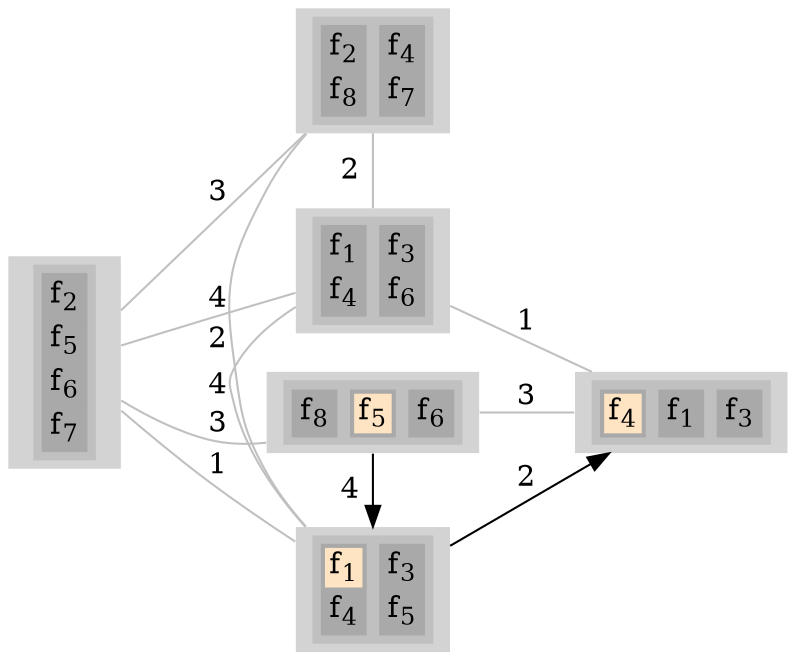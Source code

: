 digraph G
{
ranksep = "equally"
rankdir = LR
node [shape=none]
{rank = same; 1; };
{rank = same; 2; 3; 5; 6; };
{rank = same; 4; };
5[style=filled
label=<
<TABLE BORDER="0" BGCOLOR="grey">
<TR>
<TD>
<TABLE BORDER="0" BGCOLOR="darkgrey">
<TR><TD PORT="f1" BGCOLOR="bisque">f<SUB>1</SUB></TD></TR>
<TR><TD PORT="f4" BGCOLOR="darkgrey">f<SUB>4</SUB></TD></TR>
</TABLE>
</TD>
<TD>
<TABLE BORDER="0" BGCOLOR="darkgrey">
<TR><TD PORT="f3" BGCOLOR="darkgrey">f<SUB>3</SUB></TD></TR>
<TR><TD PORT="f5" BGCOLOR="darkgrey">f<SUB>5</SUB></TD></TR>
</TABLE>
</TD>
</TR>
</TABLE>>]

4[style=filled
label=<
<TABLE BORDER="0" BGCOLOR="grey">
<TR>
<TD>
<TABLE BORDER="0" BGCOLOR="darkgrey">
<TR><TD PORT="f4" BGCOLOR="bisque">f<SUB>4</SUB></TD></TR>
</TABLE>
</TD>
<TD>
<TABLE BORDER="0" BGCOLOR="darkgrey">
<TR><TD PORT="f1" BGCOLOR="darkgrey">f<SUB>1</SUB></TD></TR>
</TABLE>
</TD>
<TD>
<TABLE BORDER="0" BGCOLOR="darkgrey">
<TR><TD PORT="f3" BGCOLOR="darkgrey">f<SUB>3</SUB></TD></TR>
</TABLE>
</TD>
</TR>
</TABLE>>]

6[style=filled
label=<
<TABLE BORDER="0" BGCOLOR="grey">
<TR>
<TD>
<TABLE BORDER="0" BGCOLOR="darkgrey">
<TR><TD PORT="f8" BGCOLOR="darkgrey">f<SUB>8</SUB></TD></TR>
</TABLE>
</TD>
<TD>
<TABLE BORDER="0" BGCOLOR="darkgrey">
<TR><TD PORT="f5" BGCOLOR="bisque">f<SUB>5</SUB></TD></TR>
</TABLE>
</TD>
<TD>
<TABLE BORDER="0" BGCOLOR="darkgrey">
<TR><TD PORT="f6" BGCOLOR="darkgrey">f<SUB>6</SUB></TD></TR>
</TABLE>
</TD>
</TR>
</TABLE>>]

1[style=filled
label=<
<TABLE BORDER="0" BGCOLOR="grey">
<TR>
<TD>
<TABLE BORDER="0" BGCOLOR="darkgrey">
<TR><TD PORT="f2" BGCOLOR="darkgrey">f<SUB>2</SUB></TD></TR>
<TR><TD PORT="f5" BGCOLOR="darkgrey">f<SUB>5</SUB></TD></TR>
<TR><TD PORT="f6" BGCOLOR="darkgrey">f<SUB>6</SUB></TD></TR>
<TR><TD PORT="f7" BGCOLOR="darkgrey">f<SUB>7</SUB></TD></TR>
</TABLE>
</TD>
</TR>
</TABLE>>]

2[style=filled
label=<
<TABLE BORDER="0" BGCOLOR="grey">
<TR>
<TD>
<TABLE BORDER="0" BGCOLOR="darkgrey">
<TR><TD PORT="f2" BGCOLOR="darkgrey">f<SUB>2</SUB></TD></TR>
<TR><TD PORT="f8" BGCOLOR="darkgrey">f<SUB>8</SUB></TD></TR>
</TABLE>
</TD>
<TD>
<TABLE BORDER="0" BGCOLOR="darkgrey">
<TR><TD PORT="f4" BGCOLOR="darkgrey">f<SUB>4</SUB></TD></TR>
<TR><TD PORT="f7" BGCOLOR="darkgrey">f<SUB>7</SUB></TD></TR>
</TABLE>
</TD>
</TR>
</TABLE>>]

3[style=filled
label=<
<TABLE BORDER="0" BGCOLOR="grey">
<TR>
<TD>
<TABLE BORDER="0" BGCOLOR="darkgrey">
<TR><TD PORT="f1" BGCOLOR="darkgrey">f<SUB>1</SUB></TD></TR>
<TR><TD PORT="f4" BGCOLOR="darkgrey">f<SUB>4</SUB></TD></TR>
</TABLE>
</TD>
<TD>
<TABLE BORDER="0" BGCOLOR="darkgrey">
<TR><TD PORT="f3" BGCOLOR="darkgrey">f<SUB>3</SUB></TD></TR>
<TR><TD PORT="f6" BGCOLOR="darkgrey">f<SUB>6</SUB></TD></TR>
</TABLE>
</TD>
</TR>
</TABLE>>]

5 -> 4[label="2" color="black"]
6 -> 5[label="4" color="black"]
1 -> 2[label="3" color="grey" dir = none]
1 -> 3[label="4" color="grey" dir = none]
1 -> 5[label="1" color="grey" dir = none]
1 -> 6[label="3" color="grey" dir = none]
2 -> 3[label="2" color="grey" dir = none]
2 -> 5[label="2" color="grey" dir = none]
3 -> 4[label="1" color="grey" dir = none]
3 -> 5[label="4" color="grey" dir = none]
4 -> 6[label="3" color="grey" dir = none]
}